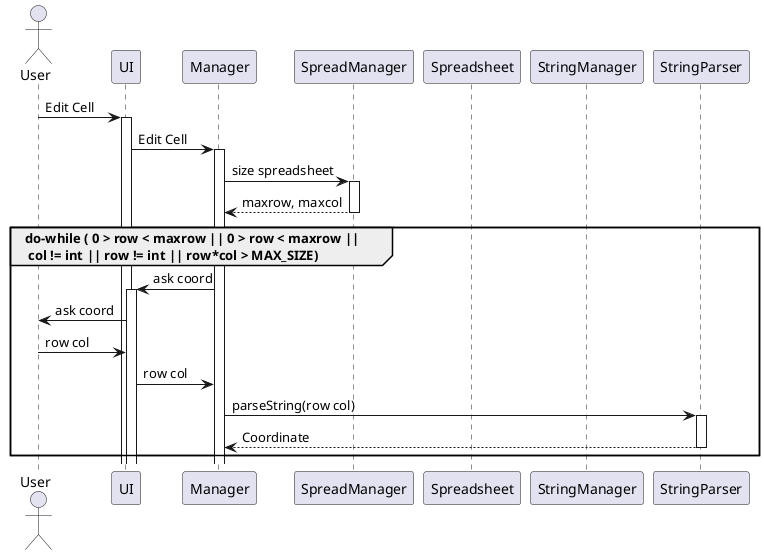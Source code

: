 @startuml

'TO DEFINE ORDER PARTICIPANTS'
actor User
participant UI
participant Manager
participant SpreadManager
participant Spreadsheet
participant StringManager
participant StringParser


User -> UI++: Edit Cell
UI -> Manager ++:Edit Cell
Manager -> SpreadManager ++: size spreadsheet
return maxrow, maxcol

group do-while ( 0 > row < maxrow || 0 > row < maxrow || \n col != int || row != int || row*col > MAX_SIZE)
    Manager -> UI++: ask coord
    UI -> User: ask coord
    User -> UI: row col
    UI -> Manager: row col
    Manager -> StringParser ++: parseString(row col)
    return Coordinate
    end


@enduml
